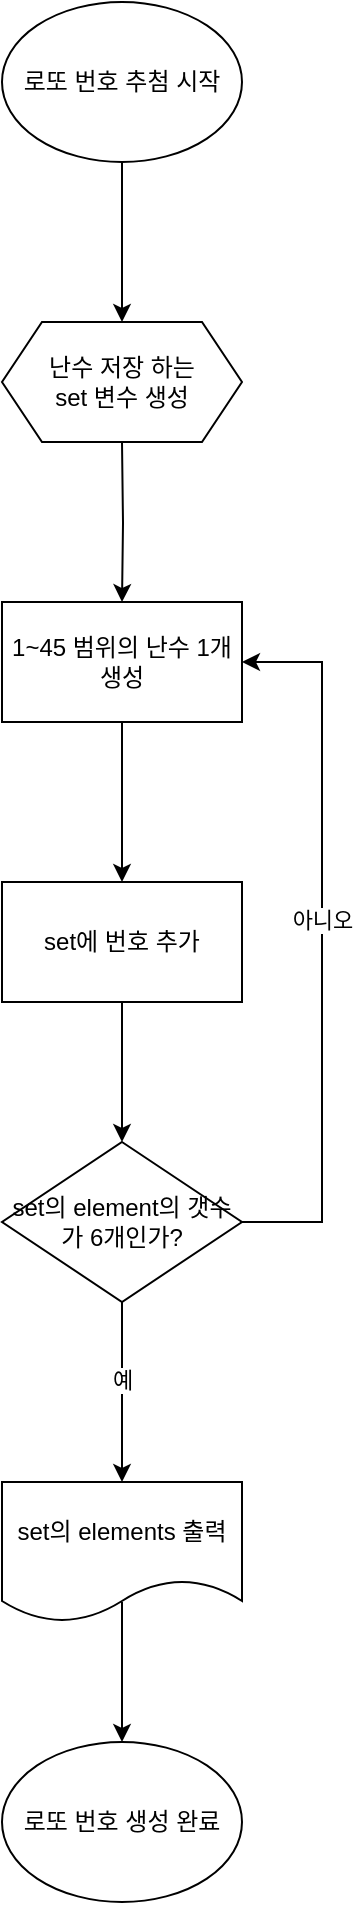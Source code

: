 <mxfile version="24.7.8">
  <diagram id="C5RBs43oDa-KdzZeNtuy" name="Page-1">
    <mxGraphModel dx="984" dy="747" grid="1" gridSize="10" guides="1" tooltips="1" connect="1" arrows="1" fold="1" page="1" pageScale="1" pageWidth="827" pageHeight="1169" math="0" shadow="0">
      <root>
        <mxCell id="WIyWlLk6GJQsqaUBKTNV-0" />
        <mxCell id="WIyWlLk6GJQsqaUBKTNV-1" parent="WIyWlLk6GJQsqaUBKTNV-0" />
        <mxCell id="_s0sH0QgfzXVqrT1ycy4-2" style="edgeStyle=orthogonalEdgeStyle;rounded=0;orthogonalLoop=1;jettySize=auto;html=1;exitX=0.5;exitY=1;exitDx=0;exitDy=0;entryX=0.5;entryY=0;entryDx=0;entryDy=0;" edge="1" parent="WIyWlLk6GJQsqaUBKTNV-1" source="Fh875M8rBoiKSEa5mBYI-0" target="_s0sH0QgfzXVqrT1ycy4-0">
          <mxGeometry relative="1" as="geometry" />
        </mxCell>
        <mxCell id="Fh875M8rBoiKSEa5mBYI-0" value="로또 번호 추첨 시작" style="ellipse;whiteSpace=wrap;html=1;" parent="WIyWlLk6GJQsqaUBKTNV-1" vertex="1">
          <mxGeometry x="40" y="40" width="120" height="80" as="geometry" />
        </mxCell>
        <mxCell id="Fh875M8rBoiKSEa5mBYI-6" value="" style="edgeStyle=orthogonalEdgeStyle;rounded=0;orthogonalLoop=1;jettySize=auto;html=1;" parent="WIyWlLk6GJQsqaUBKTNV-1" target="Fh875M8rBoiKSEa5mBYI-5" edge="1">
          <mxGeometry relative="1" as="geometry">
            <mxPoint x="100" y="260" as="sourcePoint" />
          </mxGeometry>
        </mxCell>
        <mxCell id="Fh875M8rBoiKSEa5mBYI-8" value="" style="edgeStyle=orthogonalEdgeStyle;rounded=0;orthogonalLoop=1;jettySize=auto;html=1;" parent="WIyWlLk6GJQsqaUBKTNV-1" source="Fh875M8rBoiKSEa5mBYI-5" target="Fh875M8rBoiKSEa5mBYI-7" edge="1">
          <mxGeometry relative="1" as="geometry" />
        </mxCell>
        <mxCell id="Fh875M8rBoiKSEa5mBYI-5" value="1~45 범위의 난수 1개 생성" style="whiteSpace=wrap;html=1;" parent="WIyWlLk6GJQsqaUBKTNV-1" vertex="1">
          <mxGeometry x="40" y="340" width="120" height="60" as="geometry" />
        </mxCell>
        <mxCell id="Fh875M8rBoiKSEa5mBYI-10" value="" style="edgeStyle=orthogonalEdgeStyle;rounded=0;orthogonalLoop=1;jettySize=auto;html=1;" parent="WIyWlLk6GJQsqaUBKTNV-1" source="Fh875M8rBoiKSEa5mBYI-7" target="Fh875M8rBoiKSEa5mBYI-9" edge="1">
          <mxGeometry relative="1" as="geometry" />
        </mxCell>
        <mxCell id="Fh875M8rBoiKSEa5mBYI-7" value="set에 번호 추가" style="whiteSpace=wrap;html=1;" parent="WIyWlLk6GJQsqaUBKTNV-1" vertex="1">
          <mxGeometry x="40" y="480" width="120" height="60" as="geometry" />
        </mxCell>
        <mxCell id="Fh875M8rBoiKSEa5mBYI-11" style="edgeStyle=orthogonalEdgeStyle;rounded=0;orthogonalLoop=1;jettySize=auto;html=1;exitX=1;exitY=0.5;exitDx=0;exitDy=0;entryX=1;entryY=0.5;entryDx=0;entryDy=0;" parent="WIyWlLk6GJQsqaUBKTNV-1" source="Fh875M8rBoiKSEa5mBYI-9" target="Fh875M8rBoiKSEa5mBYI-5" edge="1">
          <mxGeometry relative="1" as="geometry">
            <Array as="points">
              <mxPoint x="200" y="650" />
              <mxPoint x="200" y="370" />
            </Array>
          </mxGeometry>
        </mxCell>
        <mxCell id="Fh875M8rBoiKSEa5mBYI-14" value="아니오" style="edgeLabel;html=1;align=center;verticalAlign=middle;resizable=0;points=[];" parent="Fh875M8rBoiKSEa5mBYI-11" vertex="1" connectable="0">
          <mxGeometry x="0.063" relative="1" as="geometry">
            <mxPoint as="offset" />
          </mxGeometry>
        </mxCell>
        <mxCell id="Fh875M8rBoiKSEa5mBYI-16" value="" style="edgeStyle=orthogonalEdgeStyle;rounded=0;orthogonalLoop=1;jettySize=auto;html=1;" parent="WIyWlLk6GJQsqaUBKTNV-1" source="Fh875M8rBoiKSEa5mBYI-9" edge="1">
          <mxGeometry relative="1" as="geometry">
            <mxPoint x="100" y="780" as="targetPoint" />
          </mxGeometry>
        </mxCell>
        <mxCell id="Fh875M8rBoiKSEa5mBYI-17" value="예" style="edgeLabel;html=1;align=center;verticalAlign=middle;resizable=0;points=[];" parent="Fh875M8rBoiKSEa5mBYI-16" vertex="1" connectable="0">
          <mxGeometry x="-0.133" relative="1" as="geometry">
            <mxPoint as="offset" />
          </mxGeometry>
        </mxCell>
        <mxCell id="Fh875M8rBoiKSEa5mBYI-9" value="set의 element의 갯수가 6개인가?" style="rhombus;whiteSpace=wrap;html=1;" parent="WIyWlLk6GJQsqaUBKTNV-1" vertex="1">
          <mxGeometry x="40" y="610" width="120" height="80" as="geometry" />
        </mxCell>
        <mxCell id="Fh875M8rBoiKSEa5mBYI-21" value="" style="edgeStyle=orthogonalEdgeStyle;rounded=0;orthogonalLoop=1;jettySize=auto;html=1;" parent="WIyWlLk6GJQsqaUBKTNV-1" edge="1">
          <mxGeometry relative="1" as="geometry">
            <mxPoint x="100" y="910" as="targetPoint" />
            <mxPoint x="100" y="840" as="sourcePoint" />
          </mxGeometry>
        </mxCell>
        <mxCell id="Fh875M8rBoiKSEa5mBYI-22" value="로또 번호 생성 완료" style="ellipse;whiteSpace=wrap;html=1;" parent="WIyWlLk6GJQsqaUBKTNV-1" vertex="1">
          <mxGeometry x="40" y="910" width="120" height="80" as="geometry" />
        </mxCell>
        <mxCell id="_s0sH0QgfzXVqrT1ycy4-0" value="난수 저장 하는&lt;div&gt;set 변수 생성&lt;/div&gt;" style="shape=hexagon;perimeter=hexagonPerimeter2;whiteSpace=wrap;html=1;fixedSize=1;" vertex="1" parent="WIyWlLk6GJQsqaUBKTNV-1">
          <mxGeometry x="40" y="200" width="120" height="60" as="geometry" />
        </mxCell>
        <mxCell id="_s0sH0QgfzXVqrT1ycy4-1" value="set의 elements 출력" style="shape=document;whiteSpace=wrap;html=1;boundedLbl=1;" vertex="1" parent="WIyWlLk6GJQsqaUBKTNV-1">
          <mxGeometry x="40" y="780" width="120" height="70" as="geometry" />
        </mxCell>
      </root>
    </mxGraphModel>
  </diagram>
</mxfile>
